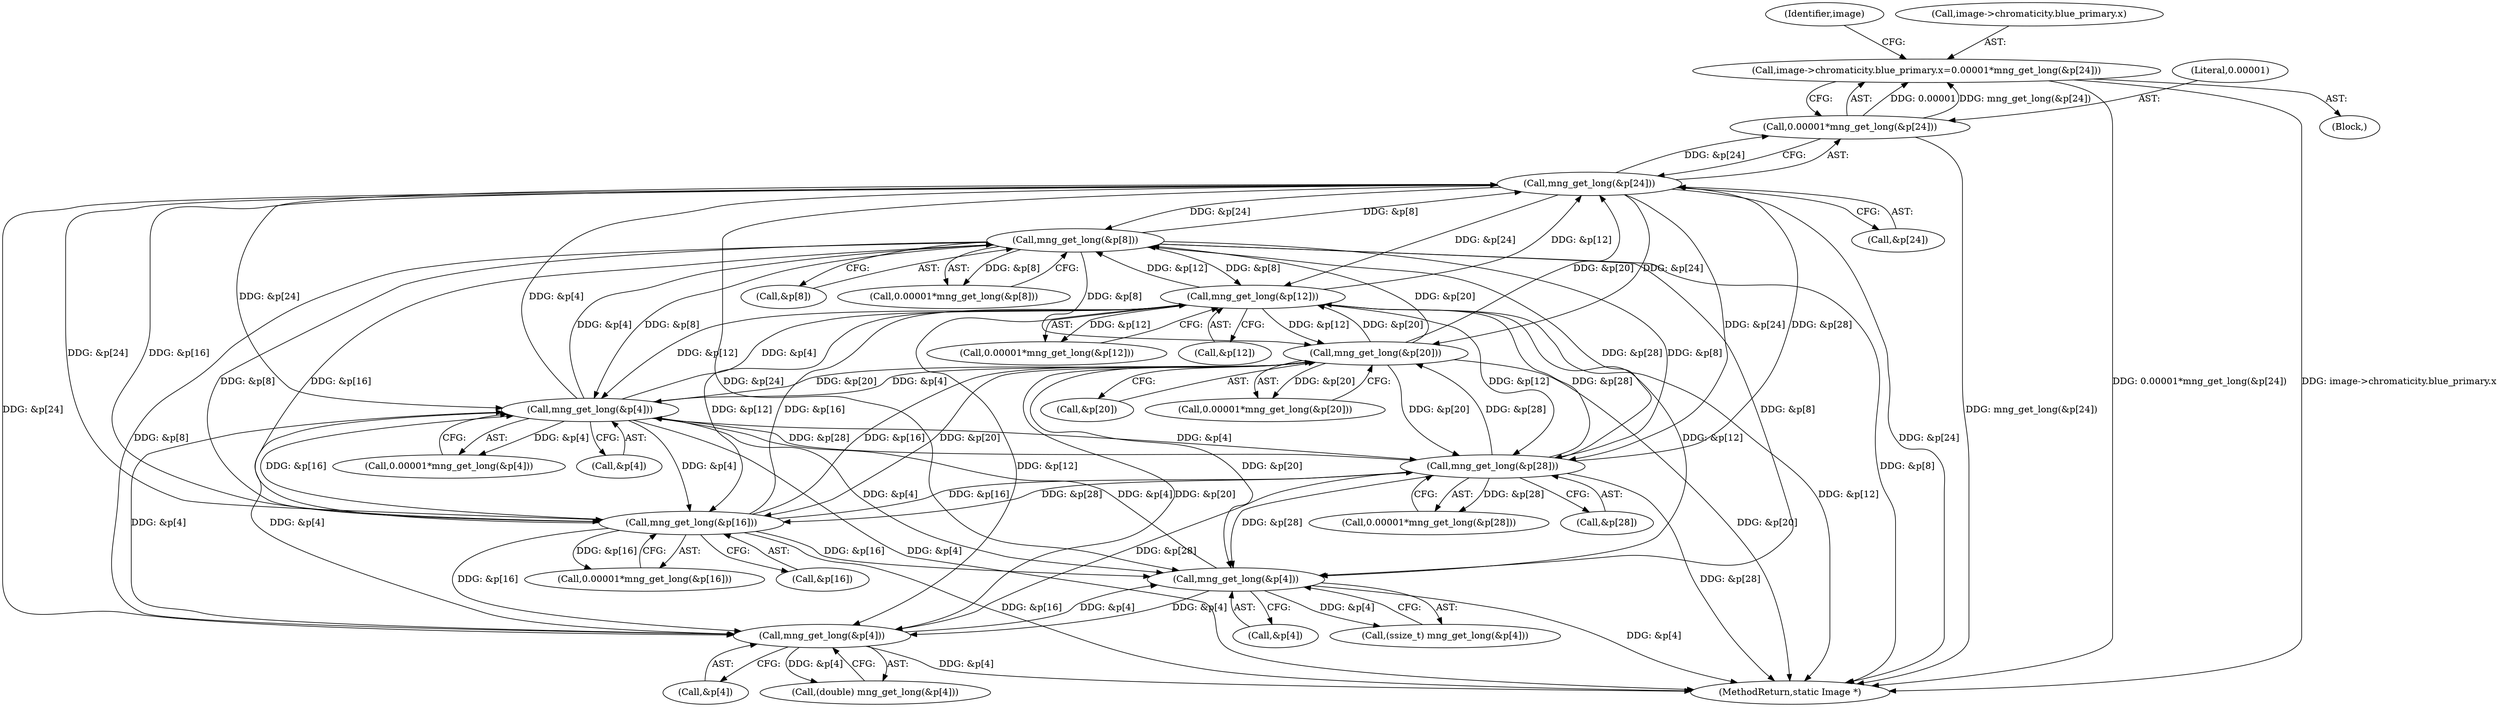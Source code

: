 digraph "0_ImageMagick_46e3aabbf8d59a1bdebdbb65acb9b9e0484577d3@pointer" {
"1001267" [label="(Call,image->chromaticity.blue_primary.x=0.00001*mng_get_long(&p[24]))"];
"1001275" [label="(Call,0.00001*mng_get_long(&p[24]))"];
"1001277" [label="(Call,mng_get_long(&p[24]))"];
"1001217" [label="(Call,mng_get_long(&p[8]))"];
"1001232" [label="(Call,mng_get_long(&p[12]))"];
"1001262" [label="(Call,mng_get_long(&p[20]))"];
"1001202" [label="(Call,mng_get_long(&p[4]))"];
"1001508" [label="(Call,mng_get_long(&p[4]))"];
"1001292" [label="(Call,mng_get_long(&p[28]))"];
"1001247" [label="(Call,mng_get_long(&p[16]))"];
"1001442" [label="(Call,mng_get_long(&p[4]))"];
"1001200" [label="(Call,0.00001*mng_get_long(&p[4]))"];
"1001218" [label="(Call,&p[8])"];
"1001245" [label="(Call,0.00001*mng_get_long(&p[16]))"];
"1001179" [label="(Block,)"];
"1001232" [label="(Call,mng_get_long(&p[12]))"];
"1001275" [label="(Call,0.00001*mng_get_long(&p[24]))"];
"1001263" [label="(Call,&p[20])"];
"1001506" [label="(Call,(double) mng_get_long(&p[4]))"];
"1001286" [label="(Identifier,image)"];
"1001268" [label="(Call,image->chromaticity.blue_primary.x)"];
"1001443" [label="(Call,&p[4])"];
"1001215" [label="(Call,0.00001*mng_get_long(&p[8]))"];
"1001260" [label="(Call,0.00001*mng_get_long(&p[20]))"];
"1001233" [label="(Call,&p[12])"];
"1001262" [label="(Call,mng_get_long(&p[20]))"];
"1001293" [label="(Call,&p[28])"];
"1001277" [label="(Call,mng_get_long(&p[24]))"];
"1001278" [label="(Call,&p[24])"];
"1002165" [label="(MethodReturn,static Image *)"];
"1001292" [label="(Call,mng_get_long(&p[28]))"];
"1001203" [label="(Call,&p[4])"];
"1001248" [label="(Call,&p[16])"];
"1001442" [label="(Call,mng_get_long(&p[4]))"];
"1001440" [label="(Call,(ssize_t) mng_get_long(&p[4]))"];
"1001247" [label="(Call,mng_get_long(&p[16]))"];
"1001202" [label="(Call,mng_get_long(&p[4]))"];
"1001217" [label="(Call,mng_get_long(&p[8]))"];
"1001290" [label="(Call,0.00001*mng_get_long(&p[28]))"];
"1001508" [label="(Call,mng_get_long(&p[4]))"];
"1001230" [label="(Call,0.00001*mng_get_long(&p[12]))"];
"1001509" [label="(Call,&p[4])"];
"1001276" [label="(Literal,0.00001)"];
"1001267" [label="(Call,image->chromaticity.blue_primary.x=0.00001*mng_get_long(&p[24]))"];
"1001267" -> "1001179"  [label="AST: "];
"1001267" -> "1001275"  [label="CFG: "];
"1001268" -> "1001267"  [label="AST: "];
"1001275" -> "1001267"  [label="AST: "];
"1001286" -> "1001267"  [label="CFG: "];
"1001267" -> "1002165"  [label="DDG: 0.00001*mng_get_long(&p[24])"];
"1001267" -> "1002165"  [label="DDG: image->chromaticity.blue_primary.x"];
"1001275" -> "1001267"  [label="DDG: 0.00001"];
"1001275" -> "1001267"  [label="DDG: mng_get_long(&p[24])"];
"1001275" -> "1001277"  [label="CFG: "];
"1001276" -> "1001275"  [label="AST: "];
"1001277" -> "1001275"  [label="AST: "];
"1001275" -> "1002165"  [label="DDG: mng_get_long(&p[24])"];
"1001277" -> "1001275"  [label="DDG: &p[24]"];
"1001277" -> "1001278"  [label="CFG: "];
"1001278" -> "1001277"  [label="AST: "];
"1001277" -> "1002165"  [label="DDG: &p[24]"];
"1001277" -> "1001202"  [label="DDG: &p[24]"];
"1001277" -> "1001217"  [label="DDG: &p[24]"];
"1001277" -> "1001232"  [label="DDG: &p[24]"];
"1001277" -> "1001247"  [label="DDG: &p[24]"];
"1001277" -> "1001262"  [label="DDG: &p[24]"];
"1001217" -> "1001277"  [label="DDG: &p[8]"];
"1001232" -> "1001277"  [label="DDG: &p[12]"];
"1001262" -> "1001277"  [label="DDG: &p[20]"];
"1001202" -> "1001277"  [label="DDG: &p[4]"];
"1001292" -> "1001277"  [label="DDG: &p[28]"];
"1001247" -> "1001277"  [label="DDG: &p[16]"];
"1001277" -> "1001292"  [label="DDG: &p[24]"];
"1001277" -> "1001442"  [label="DDG: &p[24]"];
"1001277" -> "1001508"  [label="DDG: &p[24]"];
"1001217" -> "1001215"  [label="AST: "];
"1001217" -> "1001218"  [label="CFG: "];
"1001218" -> "1001217"  [label="AST: "];
"1001215" -> "1001217"  [label="CFG: "];
"1001217" -> "1002165"  [label="DDG: &p[8]"];
"1001217" -> "1001202"  [label="DDG: &p[8]"];
"1001217" -> "1001215"  [label="DDG: &p[8]"];
"1001232" -> "1001217"  [label="DDG: &p[12]"];
"1001262" -> "1001217"  [label="DDG: &p[20]"];
"1001202" -> "1001217"  [label="DDG: &p[4]"];
"1001292" -> "1001217"  [label="DDG: &p[28]"];
"1001247" -> "1001217"  [label="DDG: &p[16]"];
"1001217" -> "1001232"  [label="DDG: &p[8]"];
"1001217" -> "1001247"  [label="DDG: &p[8]"];
"1001217" -> "1001262"  [label="DDG: &p[8]"];
"1001217" -> "1001292"  [label="DDG: &p[8]"];
"1001217" -> "1001442"  [label="DDG: &p[8]"];
"1001217" -> "1001508"  [label="DDG: &p[8]"];
"1001232" -> "1001230"  [label="AST: "];
"1001232" -> "1001233"  [label="CFG: "];
"1001233" -> "1001232"  [label="AST: "];
"1001230" -> "1001232"  [label="CFG: "];
"1001232" -> "1002165"  [label="DDG: &p[12]"];
"1001232" -> "1001202"  [label="DDG: &p[12]"];
"1001232" -> "1001230"  [label="DDG: &p[12]"];
"1001262" -> "1001232"  [label="DDG: &p[20]"];
"1001202" -> "1001232"  [label="DDG: &p[4]"];
"1001292" -> "1001232"  [label="DDG: &p[28]"];
"1001247" -> "1001232"  [label="DDG: &p[16]"];
"1001232" -> "1001247"  [label="DDG: &p[12]"];
"1001232" -> "1001262"  [label="DDG: &p[12]"];
"1001232" -> "1001292"  [label="DDG: &p[12]"];
"1001232" -> "1001442"  [label="DDG: &p[12]"];
"1001232" -> "1001508"  [label="DDG: &p[12]"];
"1001262" -> "1001260"  [label="AST: "];
"1001262" -> "1001263"  [label="CFG: "];
"1001263" -> "1001262"  [label="AST: "];
"1001260" -> "1001262"  [label="CFG: "];
"1001262" -> "1002165"  [label="DDG: &p[20]"];
"1001262" -> "1001202"  [label="DDG: &p[20]"];
"1001262" -> "1001247"  [label="DDG: &p[20]"];
"1001262" -> "1001260"  [label="DDG: &p[20]"];
"1001202" -> "1001262"  [label="DDG: &p[4]"];
"1001292" -> "1001262"  [label="DDG: &p[28]"];
"1001247" -> "1001262"  [label="DDG: &p[16]"];
"1001262" -> "1001292"  [label="DDG: &p[20]"];
"1001262" -> "1001442"  [label="DDG: &p[20]"];
"1001262" -> "1001508"  [label="DDG: &p[20]"];
"1001202" -> "1001200"  [label="AST: "];
"1001202" -> "1001203"  [label="CFG: "];
"1001203" -> "1001202"  [label="AST: "];
"1001200" -> "1001202"  [label="CFG: "];
"1001202" -> "1002165"  [label="DDG: &p[4]"];
"1001202" -> "1001200"  [label="DDG: &p[4]"];
"1001508" -> "1001202"  [label="DDG: &p[4]"];
"1001292" -> "1001202"  [label="DDG: &p[28]"];
"1001247" -> "1001202"  [label="DDG: &p[16]"];
"1001442" -> "1001202"  [label="DDG: &p[4]"];
"1001202" -> "1001247"  [label="DDG: &p[4]"];
"1001202" -> "1001292"  [label="DDG: &p[4]"];
"1001202" -> "1001442"  [label="DDG: &p[4]"];
"1001202" -> "1001508"  [label="DDG: &p[4]"];
"1001508" -> "1001506"  [label="AST: "];
"1001508" -> "1001509"  [label="CFG: "];
"1001509" -> "1001508"  [label="AST: "];
"1001506" -> "1001508"  [label="CFG: "];
"1001508" -> "1002165"  [label="DDG: &p[4]"];
"1001508" -> "1001442"  [label="DDG: &p[4]"];
"1001508" -> "1001506"  [label="DDG: &p[4]"];
"1001292" -> "1001508"  [label="DDG: &p[28]"];
"1001247" -> "1001508"  [label="DDG: &p[16]"];
"1001442" -> "1001508"  [label="DDG: &p[4]"];
"1001292" -> "1001290"  [label="AST: "];
"1001292" -> "1001293"  [label="CFG: "];
"1001293" -> "1001292"  [label="AST: "];
"1001290" -> "1001292"  [label="CFG: "];
"1001292" -> "1002165"  [label="DDG: &p[28]"];
"1001292" -> "1001247"  [label="DDG: &p[28]"];
"1001292" -> "1001290"  [label="DDG: &p[28]"];
"1001247" -> "1001292"  [label="DDG: &p[16]"];
"1001292" -> "1001442"  [label="DDG: &p[28]"];
"1001247" -> "1001245"  [label="AST: "];
"1001247" -> "1001248"  [label="CFG: "];
"1001248" -> "1001247"  [label="AST: "];
"1001245" -> "1001247"  [label="CFG: "];
"1001247" -> "1002165"  [label="DDG: &p[16]"];
"1001247" -> "1001245"  [label="DDG: &p[16]"];
"1001247" -> "1001442"  [label="DDG: &p[16]"];
"1001442" -> "1001440"  [label="AST: "];
"1001442" -> "1001443"  [label="CFG: "];
"1001443" -> "1001442"  [label="AST: "];
"1001440" -> "1001442"  [label="CFG: "];
"1001442" -> "1002165"  [label="DDG: &p[4]"];
"1001442" -> "1001440"  [label="DDG: &p[4]"];
}
